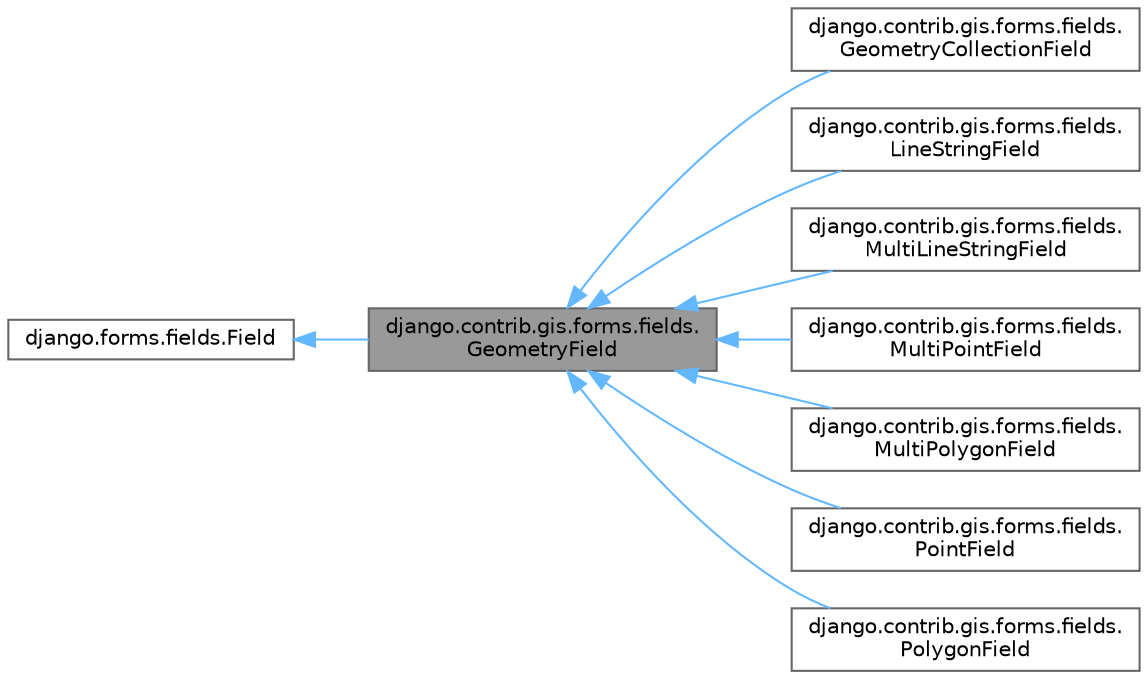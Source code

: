 digraph "django.contrib.gis.forms.fields.GeometryField"
{
 // LATEX_PDF_SIZE
  bgcolor="transparent";
  edge [fontname=Helvetica,fontsize=10,labelfontname=Helvetica,labelfontsize=10];
  node [fontname=Helvetica,fontsize=10,shape=box,height=0.2,width=0.4];
  rankdir="LR";
  Node1 [id="Node000001",label="django.contrib.gis.forms.fields.\lGeometryField",height=0.2,width=0.4,color="gray40", fillcolor="grey60", style="filled", fontcolor="black",tooltip=" "];
  Node2 -> Node1 [id="edge1_Node000001_Node000002",dir="back",color="steelblue1",style="solid",tooltip=" "];
  Node2 [id="Node000002",label="django.forms.fields.Field",height=0.2,width=0.4,color="gray40", fillcolor="white", style="filled",URL="$classdjango_1_1forms_1_1fields_1_1_field.html",tooltip=" "];
  Node1 -> Node3 [id="edge2_Node000001_Node000003",dir="back",color="steelblue1",style="solid",tooltip=" "];
  Node3 [id="Node000003",label="django.contrib.gis.forms.fields.\lGeometryCollectionField",height=0.2,width=0.4,color="gray40", fillcolor="white", style="filled",URL="$classdjango_1_1contrib_1_1gis_1_1forms_1_1fields_1_1_geometry_collection_field.html",tooltip=" "];
  Node1 -> Node4 [id="edge3_Node000001_Node000004",dir="back",color="steelblue1",style="solid",tooltip=" "];
  Node4 [id="Node000004",label="django.contrib.gis.forms.fields.\lLineStringField",height=0.2,width=0.4,color="gray40", fillcolor="white", style="filled",URL="$classdjango_1_1contrib_1_1gis_1_1forms_1_1fields_1_1_line_string_field.html",tooltip=" "];
  Node1 -> Node5 [id="edge4_Node000001_Node000005",dir="back",color="steelblue1",style="solid",tooltip=" "];
  Node5 [id="Node000005",label="django.contrib.gis.forms.fields.\lMultiLineStringField",height=0.2,width=0.4,color="gray40", fillcolor="white", style="filled",URL="$classdjango_1_1contrib_1_1gis_1_1forms_1_1fields_1_1_multi_line_string_field.html",tooltip=" "];
  Node1 -> Node6 [id="edge5_Node000001_Node000006",dir="back",color="steelblue1",style="solid",tooltip=" "];
  Node6 [id="Node000006",label="django.contrib.gis.forms.fields.\lMultiPointField",height=0.2,width=0.4,color="gray40", fillcolor="white", style="filled",URL="$classdjango_1_1contrib_1_1gis_1_1forms_1_1fields_1_1_multi_point_field.html",tooltip=" "];
  Node1 -> Node7 [id="edge6_Node000001_Node000007",dir="back",color="steelblue1",style="solid",tooltip=" "];
  Node7 [id="Node000007",label="django.contrib.gis.forms.fields.\lMultiPolygonField",height=0.2,width=0.4,color="gray40", fillcolor="white", style="filled",URL="$classdjango_1_1contrib_1_1gis_1_1forms_1_1fields_1_1_multi_polygon_field.html",tooltip=" "];
  Node1 -> Node8 [id="edge7_Node000001_Node000008",dir="back",color="steelblue1",style="solid",tooltip=" "];
  Node8 [id="Node000008",label="django.contrib.gis.forms.fields.\lPointField",height=0.2,width=0.4,color="gray40", fillcolor="white", style="filled",URL="$classdjango_1_1contrib_1_1gis_1_1forms_1_1fields_1_1_point_field.html",tooltip=" "];
  Node1 -> Node9 [id="edge8_Node000001_Node000009",dir="back",color="steelblue1",style="solid",tooltip=" "];
  Node9 [id="Node000009",label="django.contrib.gis.forms.fields.\lPolygonField",height=0.2,width=0.4,color="gray40", fillcolor="white", style="filled",URL="$classdjango_1_1contrib_1_1gis_1_1forms_1_1fields_1_1_polygon_field.html",tooltip=" "];
}
